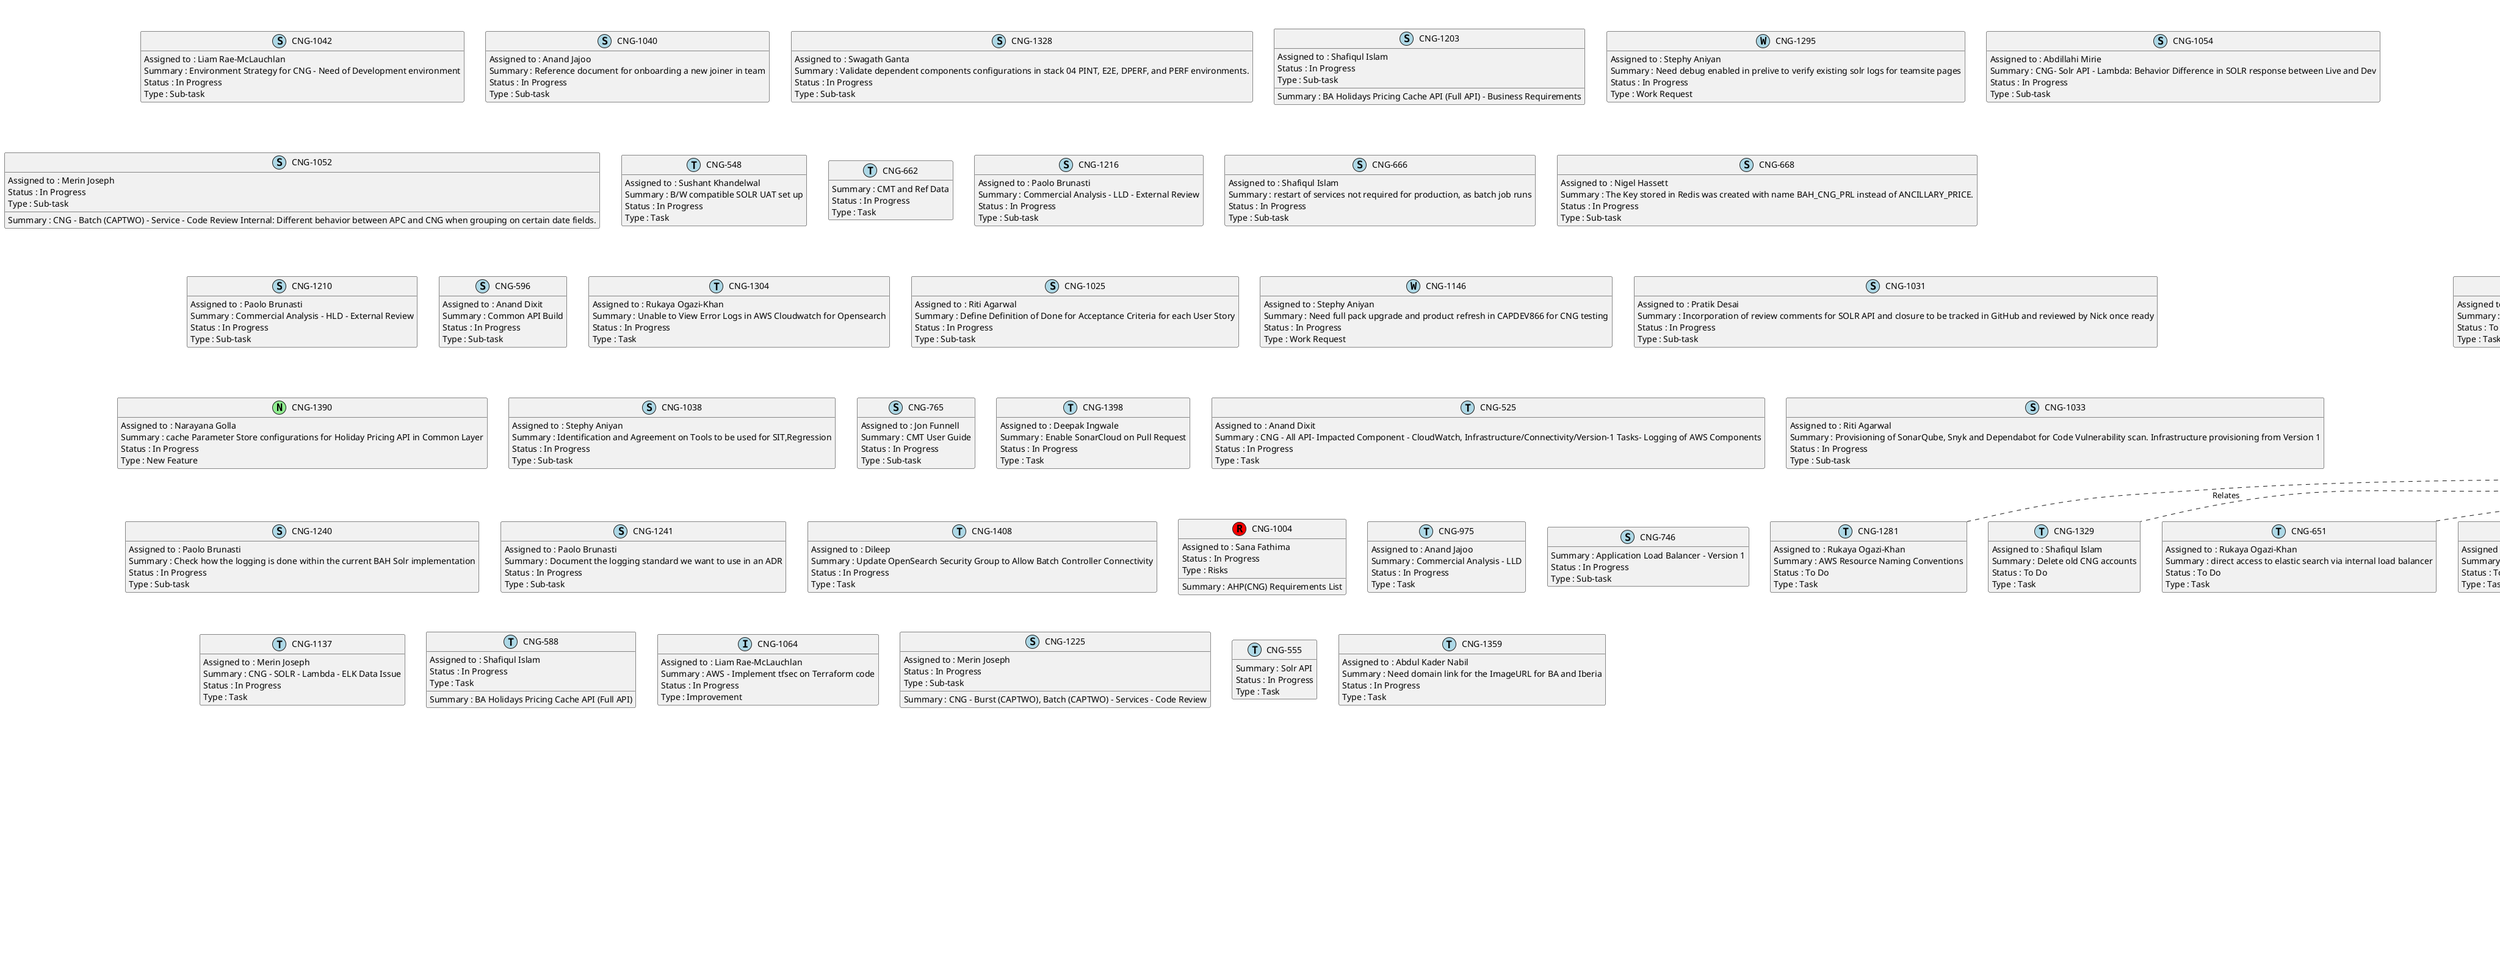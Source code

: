 @startuml
'https://plantuml.com/class-diagram

' GENERATE CLASS DIAGRAM ===========
' Generated at    : Fri May 03 10:09:59 CEST 2024

title Jira Tickets for Status In Progress
hide empty members

legend
Jira Ticket Status
----
(In Review (migrated)) : 1
(IN UAT) : 1
(To Do) : 31
(Done) : 42
(Dev Review) : 1
(In Progress) : 106
(Raised) : 4
(Design Review) : 2
----
Jira Ticket Types
----
(Risks) : 2
(Task) : 127
(Improvement) : 2
(Issue) : 1
(Work Request) : 2
(Bug) : 5
(Sub-task) : 47
(Story) : 1
(New Feature) : 1
end legend


' Tickets =======
class "CNG-1042" << (S,lightblue) >> {
  Assigned to : Liam Rae-McLauchlan
  Summary : Environment Strategy for CNG - Need of Development environment
  Status : In Progress
  Type : Sub-task
}

class "CNG-1163" << (T,lightblue) >> {
  Assigned to : Shafiqul Islam
  Summary : Raise Requests for ECP AWS Accounts 
  Status : To Do
  Type : Task
}

class "CNG-1285" << (T,lightblue) >> {
  Assigned to : BharathKum Sarangarajan
  Summary : Populate Secret Manager Values
  Status : In Progress
  Type : Task
}

class "CNG-1040" << (S,lightblue) >> {
  Assigned to : Anand Jajoo
  Summary : Reference document for onboarding a new joiner in team 
  Status : In Progress
  Type : Sub-task
}

class "CNG-1283" << (T,lightblue) >> {
  Assigned to : Narayana Golla
  Summary : Clean up Resources from Ingestion Pipeline Authentication PoC
  Status : In Progress
  Type : Task
}

class "CNG-1281" << (T,lightblue) >> {
  Assigned to : Rukaya Ogazi-Khan
  Summary : AWS Resource Naming Conventions
  Status : To Do
  Type : Task
}

class "CNG-814" << (S,lightblue) >> {
  Summary : Solr API - Environment Set Up & Configuration 
  Status : In Progress
  Type : Sub-task
}

class "CNG-1329" << (T,lightblue) >> {
  Assigned to : Shafiqul Islam
  Summary : Delete old CNG accounts
  Status : To Do
  Type : Task
}

class "CNG-1328" << (S,lightblue) >> {
  Assigned to : Swagath Ganta
  Summary : Validate dependent components configurations in stack 04 PINT, E2E, DPERF, and PERF environments.  
  Status : In Progress
  Type : Sub-task
}

class "CNG-818" << (T,lightblue) >> {
  Assigned to : BharathKum Sarangarajan
  Summary : SOLR Javabin Response Format - Analysis & Design
  Status : Done
  Type : Task
}

class "CNG-651" << (T,lightblue) >> {
  Assigned to : Rukaya Ogazi-Khan
  Summary : direct access to elastic search via internal load balancer
  Status : To Do
  Type : Task
}

class "CNG-1204" << (T,lightblue) >> {
  Assigned to : Paolo Brunasti
  Summary : Check Docker Image Source
  Status : Done
  Type : Task
}

class "CNG-893" << (T,lightblue) >> {
  Summary : CNG - CMT - Impacted Component - GUI Application -Upgrade 3rd Party Libraries
  Status : To Do
  Type : Task
}

class "CNG-892" << (T,lightblue) >> {
  Summary : Testing connectivity on prem to aws on 17-Jul-23 and 24-Jul-23
  Status : Done
  Type : Task
}

class "CNG-1205" << (T,lightblue) >> {
  Assigned to : Sivagami S
  Summary : POC for Open Search Ingestion pipeline
  Status : Done
  Type : Task
}

class "CNG-1326" << (B,red) >> {
  Summary : spring-core security vulnerabilities  CVE-2022-22950 and CVE-2022-22971 and others in BAHCMT
  Status : Raised
  Type : Bug
}

class "CNG-774" << (S,lightblue) >> {
  Assigned to : Shafiqul Islam
  Summary : Misc
  Status : Done
  Type : Sub-task
}

class "CNG-1203" << (S,lightblue) >> {
  Assigned to : Shafiqul Islam
  Summary : BA Holidays Pricing Cache API (Full API) - Business Requirements 
  Status : In Progress
  Type : Sub-task
}

class "CNG-773" << (T,lightblue) >> {
  Assigned to : Merin Joseph
  Summary : CNG - Batch (CAPTWO) - Impacted Component - LLD, Service -CR -Special Offers- Impact and Analysis 
  Status : In Progress
  Type : Task
}

class "CNG-894" << (T,lightblue) >> {
  Assigned to : Liam Rae-McLauchlan
  Summary : Upgrade to latest versions of ELK and Redis.
  Status : Done
  Type : Task
}

class "CNG-776" << (T,lightblue) >> {
  Assigned to : Rukaya Ogazi-Khan
  Summary : Change all references of Full API to BA Holidays Pricing Cache API
  Status : To Do
  Type : Task
}

class "CNG-1288" << (T,lightblue) >> {
  Assigned to : Rukaya Ogazi-Khan
  Summary : Mapping CAPTWO Stack04 AWS Envs to CNG AWS Envs
  Status : In Progress
  Type : Task
}

class "CNG-1200" << (T,lightblue) >> {
  Assigned to : Swagath Ganta
  Summary : Accept TGW attachment in shared accounts
  Status : Done
  Type : Task
}

class "CNG-1201" << (T,lightblue) >> {
  Assigned to : Rukaya Ogazi-Khan
  Summary : Create GitHub Workflows for app repo
  Status : In Progress
  Type : Task
}

class "CNG-533" << (T,lightblue) >> {
  Assigned to : Anand Dixit
  Summary : Burst and Batch Controller- CAP2-ASY04-42 release 
  Status : In Progress
  Type : Task
}

class "CNG-1044" << (S,lightblue) >> {
  Assigned to : Sushant Khandelwal
  Summary : AWS inspector warnings for CNG
  Status : In Progress
  Type : Sub-task
}

class "CNG-1295" << (W,lightblue) >> {
  Assigned to : Stephy Aniyan
  Summary : Need debug enabled in prelive to verify existing solr logs for teamsite pages
  Status : In Progress
  Type : Work Request
}

class "CNG-1054" << (S,lightblue) >> {
  Assigned to : Abdillahi Mirie
  Summary : CNG- Solr API - Lambda: Behavior Difference in SOLR response between Live and Dev 
  Status : In Progress
  Type : Sub-task
}

class "CNG-1175" << (T,lightblue) >> {
  Assigned to : Rukaya Ogazi-Khan
  Summary : East-West firewalls for CAPTWO Stack 4 DCE to CNG/AHP Project  and to DP DCE
  Status : In Progress
  Type : Task
}

class "CNG-1052" << (S,lightblue) >> {
  Assigned to : Merin Joseph
  Summary : CNG - Batch (CAPTWO) - Service - Code Review Internal: Different behavior between APC and CNG when grouping on certain date fields.
  Status : In Progress
  Type : Sub-task
}

class "CNG-1173" << (S,lightblue) >> {
  Summary : Solr API - BAU Support Requirements 
  Status : To Do
  Type : Sub-task
}

class "CNG-1290" << (T,lightblue) >> {
  Assigned to : Shafiqul Islam
  Summary : ECP AWS Accounts and Environments Setup - Dev
  Status : To Do
  Type : Task
}

class "CNG-824" << (T,lightblue) >> {
  Summary : CNG - SOLR API- Lambda - ST- XML Response Format 
  Status : In Progress
  Type : Task
}

class "CNG-428" << (S,lightgreen) >> {
  Assigned to : BharathKum Sarangarajan
  Summary : Lock-down incoming Internet traffic to akamai only by validating an encrypted akamai header
  Status : Done
  Type : Story
}

class "CNG-548" << (T,lightblue) >> {
  Assigned to : Sushant Khandelwal
  Summary : B/W compatible SOLR UAT set up
  Status : In Progress
  Type : Task
}

class "CNG-1219" << (T,lightblue) >> {
  Assigned to : Paolo Brunasti
  Summary : Share output of SonarCloud Report
  Status : Done
  Type : Task
}

class "CNG-662" << (T,lightblue) >> {
  Summary : CMT and Ref Data
  Status : In Progress
  Type : Task
}

class "CNG-1216" << (S,lightblue) >> {
  Assigned to : Paolo Brunasti
  Summary : Commercial Analysis - LLD - External Review
  Status : In Progress
  Type : Sub-task
}

class "CNG-785" << (T,lightblue) >> {
  Assigned to : BharathKum Sarangarajan
  Summary : Endpoint update in Akamai
  Status : In Progress
  Type : Task
}

class "CNG-1299" << (T,lightblue) >> {
  Assigned to : BharathKum Sarangarajan
  Summary : Enable On-prem connectivity to SOLR API via NLB
  Status : In Progress
  Type : Task
}

class "CNG-666" << (S,lightblue) >> {
  Assigned to : Shafiqul Islam
  Summary : restart of services not required for production, as batch job runs
  Status : In Progress
  Type : Sub-task
}

class "CNG-1330" << (T,lightblue) >> {
  Assigned to : Rukaya Ogazi-Khan
  Summary : Migrate code from old AWS account to GitHub before deleting account
  Status : To Do
  Type : Task
}

class "CNG-1176" << (T,lightblue) >> {
  Assigned to : Liam Rae-McLauchlan
  Summary : AWS Account Validation
  Status : Done
  Type : Task
}

class "CNG-668" << (S,lightblue) >> {
  Assigned to : Nigel Hassett
  Summary : The Key stored in Redis was created with name BAH_CNG_PRL instead of ANCILLARY_PRICE. 
  Status : In Progress
  Type : Sub-task
}

class "CNG-1210" << (S,lightblue) >> {
  Assigned to : Paolo Brunasti
  Summary : Commercial Analysis - HLD - External Review 
  Status : In Progress
  Type : Sub-task
}

class "CNG-1331" << (T,lightblue) >> {
  Assigned to : Rukaya Ogazi-Khan
  Summary : Confirm when old CNG AWS accounts can be deleted
  Status : To Do
  Type : Task
}

class "CNG-667" << (S,lightblue) >> {
  Summary : batch jobs need to be in place before loud live
  Status : In Progress
  Type : Sub-task
}

class "CNG-1260" << (T,lightblue) >> {
  Assigned to : Rukaya Ogazi-Khan
  Summary : Update Confluence page with Firewall Rules in Confluence 
  Status : In Progress
  Type : Task
}

class "CNG-1305" << (T,lightblue) >> {
  Assigned to : Rukaya Ogazi-Khan
  Summary : Mapping of AHP/CNG > Stack04 > DP CMT Environments
  Status : In Progress
  Type : Task
}

class "CNG-596" << (S,lightblue) >> {
  Assigned to : Anand Dixit
  Summary : Common API Build
  Status : In Progress
  Type : Sub-task
}

class "CNG-1304" << (T,lightblue) >> {
  Assigned to : Rukaya Ogazi-Khan
  Summary : Unable to View Error Logs in AWS Cloudwatch for Opensearch
  Status : In Progress
  Type : Task
}

class "CNG-1301" << (T,lightblue) >> {
  Assigned to : Rukaya Ogazi-Khan
  Summary : Create Vulnerability Report Infrastructure
  Status : To Do
  Type : Task
}

class "CNG-873" << (T,lightblue) >> {
  Assigned to : Paolo Brunasti
  Summary : Design Tracker 
  Status : In Progress
  Type : Task
}

class "CNG-993" << (R,red) >> {
  Assigned to : Sana Fathima
  Summary : LLD Baseline Date impacted due to House Keeping POC
  Status : To Do
  Type : Risks
}

class "CNG-630" << (T,lightblue) >> {
  Assigned to : Shafiqul Islam
  Summary : BA Cyber Security Requirements 
  Status : Done
  Type : Task
}

class "CNG-1300" << (T,lightblue) >> {
  Assigned to : Dileep
  Summary : Rename dev01 to sit01
  Status : In Progress
  Type : Task
}

class "CNG-1025" << (S,lightblue) >> {
  Assigned to : Riti Agarwal
  Summary : Define Definition of Done for Acceptance Criteria for each User Story
  Status : In Progress
  Type : Sub-task
}

class "CNG-874" << (T,lightblue) >> {
  Assigned to : Abdul Kader Nabil
  Summary : CNG - SOLR API- Impacted Component - LLD, Layers, Lambda - CR - b/w Solr ^ (boost) Logic
  Status : In Progress
  Type : Task
}

class "CNG-1146" << (W,lightblue) >> {
  Assigned to : Stephy Aniyan
  Summary : Need full pack upgrade and product refresh in CAPDEV866 for CNG testing
  Status : In Progress
  Type : Work Request
}

class "CNG-599" << (T,lightblue) >> {
  Assigned to : Abinaya Arumugasamy
  Summary : Full API data mapping review with Jon 
  Status : Done
  Type : Task
}

class "CNG-1385" << (T,lightblue) >> {
  Assigned to : Dileep
  Summary : Setup Environment for holiday pricing API
  Status : To Do
  Type : Task
}

class "CNG-635" << (T,lightblue) >> {
  Assigned to : Liam Rae-McLauchlan
  Summary : 'Hardened' rhel8 AMI 
  Status : Done
  Type : Task
}

class "CNG-1023" << (T,lightblue) >> {
  Assigned to : Riti Agarwal
  Summary : CNG-Ways of Working-Increment Zero- Agree and align on ways of working for CNG project
  Status : In Progress
  Type : Task
}

class "CNG-1031" << (S,lightblue) >> {
  Assigned to : Pratik Desai
  Summary : Incorporation of review comments for SOLR API and closure to be tracked in GitHub and reviewed by Nick once ready
  Status : In Progress
  Type : Sub-task
}

class "CNG-1273" << (T,lightblue) >> {
  Assigned to : Rukaya Ogazi-Khan
  Summary : Update Application User Persona 
  Status : Design Review
  Type : Task
}

class "CNG-1274" << (T,lightblue) >> {
  Assigned to : Rukaya Ogazi-Khan
  Summary : Standardisation of GitHub repo names
  Status : To Do
  Type : Task
}

class "CNG-1271" << (T,lightblue) >> {
  Assigned to : BharathKum Sarangarajan
  Summary : Complete code changes in evm-bahem and deploy in stack04 cloud and test end to end connectivity from cross account
  Status : To Do
  Type : Task
}

class "CNG-1272" << (T,lightblue) >> {
  Assigned to : BharathKum Sarangarajan
  Summary : Stubbing/logging to be taken care as per current CAPTWO framework
  Status : In Progress
  Type : Task
}

class "CNG-1151" << (T,lightblue) >> {
  Assigned to : BharathKum Sarangarajan
  Summary : Connect to Elastic/Open Search
  Status : In Progress
  Type : Task
}

class "CNG-1030" << (S,lightblue) >> {
  Assigned to : Pratik Desai
  Summary : Internal Code Review for SOLR API first and capture review comments in Git Hub
  Status : In Review (migrated)
  Type : Sub-task
}

class "CNG-1390" << (N,lightgreen) >> {
  Assigned to : Narayana Golla
  Summary : cache Parameter Store configurations for Holiday Pricing API in Common Layer
  Status : In Progress
  Type : New Feature
}

class "CNG-494" << (B,red) >> {
  Assigned to : Sulafa Malik
  Summary : CMT - unexpected handling of First and Last Travel dates when adding End Exec date
  Status : IN UAT
  Type : Bug
}

class "CNG-926" << (T,lightblue) >> {
  Summary : Solr - ^(boost) Logic - Design
  Status : Done
  Type : Task
}

class "CNG-807" << (T,lightblue) >> {
  Assigned to : Amreen Fathima
  Summary : CNG - SOLR API- Lambda - ST- JSON Response Format
  Status : In Progress
  Type : Task
}

class "CNG-1039" << (S,lightblue) >> {
  Assigned to : Stephy Aniyan
  Summary : Decide approach on Test Strategy for SOLR API and prepare Test Strategy document.
  Status : In Progress
  Type : Sub-task
}

class "CNG-760" << (T,lightblue) >> {
  Assigned to : Shafiqul Islam
  Summary : CNG - Housekeeping - Impacted Component - Infrastructure/Connectivity/Version-1 Tasks Housekeeping Connectivity
  Status : In Progress
  Type : Task
}

class "CNG-1315" << (T,lightblue) >> {
  Assigned to : BharathKum Sarangarajan
  Summary : Document how to authenticate to AWS Parameter store from locan and in ECS in Confluence 
  Status : To Do
  Type : Task
}

class "CNG-1038" << (S,lightblue) >> {
  Assigned to : Stephy Aniyan
  Summary : Identification and Agreement on Tools to be used for SIT,Regression
  Status : In Progress
  Type : Sub-task
}

class "CNG-1159" << (S,lightblue) >> {
  Summary : Solr API - Project Assurance
  Status : In Progress
  Type : Sub-task
}

class "CNG-765" << (S,lightblue) >> {
  Assigned to : Jon Funnell
  Summary : CMT User Guide
  Status : In Progress
  Type : Sub-task
}

class "CNG-1035" << (B,red) >> {
  Summary : multiple versions of bahcmt running within tomcat
  Status : Raised
  Type : Bug
}

class "CNG-1398" << (T,lightblue) >> {
  Assigned to : Deepak Ingwale
  Summary : Enable SonarCloud on Pull Request
  Status : In Progress
  Type : Task
}

class "CNG-525" << (T,lightblue) >> {
  Assigned to : Anand Dixit
  Summary : CNG - All API- Impacted Component - CloudWatch, Infrastructure/Connectivity/Version-1 Tasks- Logging of AWS Components
  Status : In Progress
  Type : Task
}

class "CNG-1154" << (T,lightblue) >> {
  Assigned to : Rukaya Ogazi-Khan
  Summary : firewall rules for ECP account  bahahpecpdev-dev (025700222871)
  Status : To Do
  Type : Task
}

class "CNG-1275" << (T,lightblue) >> {
  Assigned to : Rukaya Ogazi-Khan
  Summary : Revised Project HLD
  Status : In Progress
  Type : Task
}

class "CNG-1033" << (S,lightblue) >> {
  Assigned to : Riti Agarwal
  Summary : Provisioning of SonarQube, Snyk and Dependabot for Code Vulnerability scan. Infrastructure provisioning from Version 1
  Status : In Progress
  Type : Sub-task
}

class "CNG-767" << (S,lightblue) >> {
  Assigned to : Shafiqul Islam
  Summary : Version 1 CRs to be discussed
  Status : Done
  Type : Sub-task
}

class "CNG-645" << (T,lightblue) >> {
  Assigned to : Jayanth Vignesh
  Summary : CNG - SOLR API -  CR - SOLR javabin response format 
  Status : In Progress
  Type : Task
}

class "CNG-1155" << (T,lightblue) >> {
  Assigned to : Rukaya Ogazi-Khan
  Summary : Define ECP AWS Accounts 
  Status : In Progress
  Type : Task
}

class "CNG-1240" << (S,lightblue) >> {
  Assigned to : Paolo Brunasti
  Summary : Check how the logging is done within the current BAH Solr implementation
  Status : In Progress
  Type : Sub-task
}

class "CNG-1361" << (T,lightblue) >> {
  Summary : Full API CNG-590 Done/Archived 
  Status : In Progress
  Type : Task
}

class "CNG-1241" << (S,lightblue) >> {
  Assigned to : Paolo Brunasti
  Summary : Document the logging standard we want to use in an ADR
  Status : In Progress
  Type : Sub-task
}

class "CNG-1360" << (T,lightblue) >> {
  Assigned to : Dileep
  Summary : Rename ecp-dev to dev01
  Status : In Progress
  Type : Task
}

class "CNG-581" << (S,lightblue) >> {
  Assigned to : Abdul Kader Nabil
  Summary : Analysis of different Pax mix from the cache & age ranges in Full API
  Status : Done
  Type : Sub-task
}

class "CNG-1408" << (T,lightblue) >> {
  Assigned to : Dileep
  Summary : Update OpenSearch Security Group to Allow Batch Controller Connectivity
  Status : In Progress
  Type : Task
}

class "CNG-619" << (T,lightblue) >> {
  Assigned to : Abdul Kader Nabil
  Summary : Full API data mapping build activity 
  Status : Done
  Type : Task
}

class "CNG-1008" << (T,lightblue) >> {
  Summary : HouseKeeping AWS - POC
  Status : To Do
  Type : Task
}

class "CNG-1006" << (T,lightblue) >> {
  Assigned to : Liam Rae-McLauchlan
  Summary : AWS Account Definitions
  Status : Done
  Type : Task
}

class "CNG-1369" << (T,lightblue) >> {
  Assigned to : Deepak Ingwale
  Summary : Full API - Application Code Development  
  Status : In Progress
  Type : Task
}

class "CNG-1007" << (T,lightblue) >> {
  Summary : CNG - Batch Jobs -On Premise Database-ST-Scripts, Scheduler (Cron/Control-M)- Batch Jobs
  Status : To Do
  Type : Task
}

class "CNG-1004" << (R,red) >> {
  Assigned to : Sana Fathima
  Summary : AHP(CNG) Requirements List
  Status : In Progress
  Type : Risks
}

class "CNG-697" << (T,lightblue) >> {
  Assigned to : Shafiqul Islam
  Summary : API Consumers (Internal and External)
  Status : In Progress
  Type : Task
}

class "CNG-696" << (T,lightblue) >> {
  Assigned to : Shafiqul Islam
  Summary : Misc
  Status : In Progress
  Type : Task
}

class "CNG-732" << (S,lightblue) >> {
  Assigned to : Anand Dixit
  Summary : Loud Live Requirements 
  Status : In Progress
  Type : Sub-task
}

class "CNG-699" << (T,lightblue) >> {
  Assigned to : Shafiqul Islam
  Summary : Version 1 Deliverables - CR 05-Apr-2023
  Status : Done
  Type : Task
}

class "CNG-852" << (B,red) >> {
  Assigned to : Merin Joseph
  Summary : Search requests which have travel dates for 2024, not recognised in CMT after being uploaded from Bulk upload facility
  Status : Raised
  Type : Bug
}

class "CNG-1366" << (T,lightblue) >> {
  Assigned to : Deepak Ingwale
  Summary : Full API - Low Level Design
  Status : In Progress
  Type : Task
}

class "CNG-1363" << (T,lightblue) >> {
  Summary : Full API CNG-589 Done/Archived 
  Status : To Do
  Type : Task
}

class "CNG-733" << (T,lightblue) >> {
  Assigned to : Shafiqul Islam
  Summary : AWS Infrastructure
  Status : In Progress
  Type : Task
}

class "CNG-975" << (T,lightblue) >> {
  Assigned to : Anand Jajoo
  Summary : Commercial Analysis - LLD
  Status : In Progress
  Type : Task
}

class "CNG-1372" << (T,lightblue) >> {
  Assigned to : Narayana Golla
  Summary : Full API - Low-Level Design - Iberia Deeplinks
  Status : In Progress
  Type : Task
}

class "CNG-1131" << (T,lightblue) >> {
  Assigned to : BharathKum Sarangarajan
  Summary : Code review, revision & build activities 
  Status : Done
  Type : Task
}

class "CNG-1252" << (T,lightblue) >> {
  Assigned to : Deepak Ingwale
  Summary : Define new names for GitHub repositories following BA standards
  Status : In Progress
  Type : Task
}

class "CNG-590" << (S,lightblue) >> {
  Assigned to : Shafiqul Islam
  Summary : BA Holidays Pricing Cache API (Full API) - Build
  Status : To Do
  Type : Sub-task
}

class "CNG-1094" << (T,lightblue) >> {
  Assigned to : BharathKum Sarangarajan
  Summary : Revise LLD to make it more concise 
  Status : Done
  Type : Task
}

class "CNG-908" << (T,lightblue) >> {
  Assigned to : BharathKum Sarangarajan
  Summary : Cache Endpoint Access Configuration
  Status : In Progress
  Type : Task
}

class "CNG-901" << (T,lightblue) >> {
  Summary : Redis/Sentinel: Configure Load Balancer.  Rework of Redis
  Status : Done
  Type : Task
}

class "CNG-746" << (S,lightblue) >> {
  Summary : Application Load Balancer - Version 1 
  Status : In Progress
  Type : Sub-task
}

class "CNG-903" << (T,lightblue) >> {
  Summary : Implement NFRs
  Status : Done
  Type : Task
}

class "CNG-506" << (T,lightblue) >> {
  Summary : Firewall rule for access from browsers within BA network to sublive kibana instances in dev/reg/prelive CNG AWS accounts
  Status : To Do
  Type : Task
}

class "CNG-902" << (T,lightblue) >> {
  Assigned to : Rukaya Ogazi-Khan
  Summary : Cache Endpoint Access Configuration Automation
  Status : To Do
  Type : Task
}

class "CNG-1019" << (T,lightblue) >> {
  Summary : Full API - IAG Code Review 
  Status : Done
  Type : Task
}

class "CNG-1139" << (T,lightblue) >> {
  Assigned to : Amreen Fathima
  Summary : Recommend performance test scenarios 
  Status : In Progress
  Type : Task
}

class "CNG-1015" << (T,lightblue) >> {
  Assigned to : Sushant Khandelwal
  Summary : SOLR API - Internal Consumers Env Set Up - Content Proxy Or Global Cloud Connect
  Status : In Progress
  Type : Task
}

class "CNG-1379" << (T,lightblue) >> {
  Assigned to : Merin Joseph
  Summary : Replicate OpenSearch data from sit01 to dev01
  Status : In Progress
  Type : Task
}

class "CNG-740" << (T,lightblue) >> {
  Assigned to : Shafiqul Islam
  Summary : AHP Support Model
  Status : To Do
  Type : Task
}

class "CNG-1137" << (T,lightblue) >> {
  Assigned to : Merin Joseph
  Summary : CNG - SOLR - Lambda - ELK Data Issue
  Status : In Progress
  Type : Task
}

class "CNG-589" << (S,lightblue) >> {
  Assigned to : Shafiqul Islam
  Summary : BA Holidays Pricing Cache API (Full API) - Design
  Status : In Progress
  Type : Sub-task
}

class "CNG-985" << (T,lightblue) >> {
  Assigned to : Liam Rae-McLauchlan
  Summary : Upgrade to latest Redis/ELK stack when re-vending accounts 
  Status : Done
  Type : Task
}

class "CNG-622" << (T,lightblue) >> {
  Assigned to : Anand Dixit
  Summary : Full API build- Request validations for all prepositions
  Status : Done
  Type : Task
}

class "CNG-1410" << (T,lightblue) >> {
  Assigned to : Deepak Ingwale
  Summary : Temporary UAT environment in dev account
  Status : In Progress
  Type : Task
}

class "CNG-588" << (T,lightblue) >> {
  Assigned to : Shafiqul Islam
  Summary : BA Holidays Pricing Cache API (Full API)
  Status : In Progress
  Type : Task
}

class "CNG-1256" << (T,lightblue) >> {
  Assigned to : Rukaya Ogazi-Khan
  Summary : Update Confluence with Network diagram and details 
  Status : In Progress
  Type : Task
}

class "CNG-1253" << (T,lightblue) >> {
  Summary : AWS CAPTWO Account Connectivity to AWS OpenSearch Account - All Environments 
  Status : In Progress
  Type : Task
}

class "CNG-1254" << (T,lightblue) >> {
  Assigned to : Dileep
  Summary : AWS CAPTWO Account Connectivity to AWS OpenSearch Account - Dev Environment  
  Status : In Progress
  Type : Task
}

class "CNG-1064" << (I,lightblue) >> {
  Assigned to : Liam Rae-McLauchlan
  Summary : AWS - Implement tfsec on Terraform code
  Status : In Progress
  Type : Improvement
}

class "CNG-1185" << (T,lightblue) >> {
  Assigned to : Rukaya Ogazi-Khan
  Summary : AWS Support Requirements
  Status : To Do
  Type : Task
}

class "CNG-1186" << (T,lightblue) >> {
  Assigned to : Shafiqul Islam
  Summary : End to End Support Model
  Status : In Progress
  Type : Task
}

class "CNG-1184" << (T,lightblue) >> {
  Assigned to : Rukaya Ogazi-Khan
  Summary : Create Secret manager in ECP account
  Status : In Progress
  Type : Task
}

class "CNG-1060" << (T,lightblue) >> {
  Assigned to : Rukaya Ogazi-Khan
  Summary : CNG-Commercial Analysis -POC Dependency
  Status : To Do
  Type : Task
}

class "CNG-1181" << (T,lightblue) >> {
  Assigned to : Dileep
  Summary : AWS Account 247992592744 to be terminated
  Status : Done
  Type : Task
}

class "CNG-680" << (S,lightblue) >> {
  Summary : CMT and Ref Data SIT
  Status : In Progress
  Type : Sub-task
}

class "CNG-1061" << (I,lightblue) >> {
  Assigned to : Liam Rae-McLauchlan
  Summary : AWS - Terraform (ELK) - Improve ALB + ASG attachements
  Status : Done
  Type : Improvement
}

class "CNG-681" << (S,lightblue) >> {
  Assigned to : Sulafa Malik
  Summary : CMT and Ref Data UAT
  Status : In Progress
  Type : Sub-task
}

class "CNG-1180" << (T,lightblue) >> {
  Assigned to : Rukaya Ogazi-Khan
  Summary : Create param store in ECP account
  Status : In Progress
  Type : Task
}

class "CNG-834" << (B,red) >> {
  Summary : CNG - CMT - Impacted Component - GUI Application -CMT security vulnerability in spring libraries
  Status : Raised
  Type : Bug
}

class "CNG-716" << (T,lightblue) >> {
  Assigned to : Shafiqul Islam
  Summary : Special Offers
  Status : Done
  Type : Task
}

class "CNG-717" << (S,lightblue) >> {
  Assigned to : Shafiqul Islam
  Summary : Special Offers - Design
  Status : Done
  Type : Sub-task
}

class "CNG-959" << (T,lightblue) >> {
  Summary : Full API - AWS Parameter Store - Build
  Status : Done
  Type : Task
}

class "CNG-1107" << (T,lightblue) >> {
  Assigned to : Paolo Brunasti
  Summary : Solr API - External LLD review 
  Status : Design Review
  Type : Task
}

class "CNG-1229" << (I,orange) >> {
  Assigned to : Dileep
  Summary : CNG - All API - Data Ingestion Pipeline - OpenSearch Dashboard availability
  Status : In Progress
  Type : Issue
}

class "CNG-1227" << (S,lightblue) >> {
  Assigned to : Rukaya Ogazi-Khan
  Summary : CNG - Burst (CAPTWO), Batch (CAPTWO) - Services - Establish connectivity between AWS CAPTWO stack04 to OpenSearch.
  Status : Done
  Type : Sub-task
}

class "CNG-795" << (T,lightblue) >> {
  Assigned to : Shafiqul Islam
  Summary : CNG Working Group/General Actions
  Status : In Progress
  Type : Task
}

class "CNG-1225" << (S,lightblue) >> {
  Assigned to : Merin Joseph
  Summary : CNG - Burst (CAPTWO), Batch (CAPTWO) - Services - Code Review
  Status : In Progress
  Type : Sub-task
}

class "CNG-1068" << (T,lightblue) >> {
  Assigned to : Liam Rae-McLauchlan
  Summary : SPIKE - Investigate Opensearch to replace ElasticSearch
  Status : Done
  Type : Task
}

class "CNG-710" << (S,lightblue) >> {
  Assigned to : Shafiqul Islam
  Summary : Commercial Analysis - Design
  Status : To Do
  Type : Sub-task
}

class "CNG-556" << (S,lightblue) >> {
  Assigned to : Shafiqul Islam
  Summary : Solr API - Analysis & Design
  Status : Dev Review
  Type : Sub-task
}

class "CNG-555" << (T,lightblue) >> {
  Summary : Solr API
  Status : In Progress
  Type : Task
}

class "CNG-1069" << (T,lightblue) >> {
  Assigned to : Liam Rae-McLauchlan
  Summary : SPIKE - Investigate use of Elasticache for Redis
  Status : Done
  Type : Task
}

class "CNG-558" << (S,lightblue) >> {
  Summary : Solr API - SIT
  Status : To Do
  Type : Sub-task
}

class "CNG-833" << (T,lightblue) >> {
  Assigned to : Shafiqul Islam
  Summary : Version 1 Scope & Deliverables - Phase 2
  Status : Done
  Type : Task
}

class "CNG-679" << (S,lightblue) >> {
  Summary : CMT and Ref Data Build & Package
  Status : In Progress
  Type : Sub-task
}

class "CNG-557" << (S,lightblue) >> {
  Assigned to : Shafiqul Islam
  Summary : Solr API - Build
  Status : In Progress
  Type : Sub-task
}

class "CNG-1067" << (T,lightblue) >> {
  Assigned to : Liam Rae-McLauchlan
  Summary : P.O.C - Deploy AWS Infra to ECP-DEV account
  Status : Done
  Type : Task
}

class "CNG-1075" << (T,lightblue) >> {
  Assigned to : Rukaya Ogazi-Khan
  Summary : AWS - Create a forecast for OPEX for all AWS Environments
  Status : In Progress
  Type : Task
}

class "CNG-1196" << (T,lightblue) >> {
  Assigned to : Rukaya Ogazi-Khan
  Summary : Modify pipeline config to add routing based on proposition
  Status : In Progress
  Type : Task
}

class "CNG-1230" << (T,lightblue) >> {
  Assigned to : Shafiqul Islam
  Summary : Synk Requirements for the AHP/CNG Project 
  Status : In Progress
  Type : Task
}

class "CNG-1197" << (T,lightblue) >> {
  Assigned to : Sulafa Malik
  Summary : CNG - CMT - Test Case Review
  Status : Done
  Type : Task
}

class "CNG-1195" << (T,lightblue) >> {
  Assigned to : Rukaya Ogazi-Khan
  Summary : Docker image creation for CNG App
  Status : In Progress
  Type : Task
}

class "CNG-1071" << (T,lightblue) >> {
  Assigned to : Liam Rae-McLauchlan
  Summary : Rebuild Redis EC2 instances using ECP base AMIs
  Status : Done
  Type : Task
}

class "CNG-1072" << (T,lightblue) >> {
  Assigned to : Liam Rae-McLauchlan
  Summary : Rebuild Elasticsearch AMIs to be ECP Compliant
  Status : Done
  Type : Task
}

class "CNG-1190" << (T,lightblue) >> {
  Assigned to : Shafiqul Islam
  Summary : CR - manual updates to reference data table HOTEL_BRAND_CHAIN_INFO
  Status : To Do
  Type : Task
}

class "CNG-1070" << (T,lightblue) >> {
  Assigned to : Liam Rae-McLauchlan
  Summary : Routing and Networking for ECP Dev
  Status : Done
  Type : Task
}

class "CNG-725" << (S,lightblue) >> {
  Assigned to : Merin Joseph
  Summary : CNG - Housekeeping, Batch Jobs - Impacted Component - On Premise Database, Scripts, Scheduler (Cron/Control-M) - House Keeping Build - On Prem
  Status : In Progress
  Type : Sub-task
}

class "CNG-724" << (S,lightblue) >> {
  Summary : CNG - Housekeeping - Impacted Component -  LLD -House Keeping Design
  Status : In Progress
  Type : Sub-task
}

class "CNG-603" << (T,lightblue) >> {
  Assigned to : Abdul Kader Nabil
  Summary : Full API - Sonarlint coding standards 
  Status : Done
  Type : Task
}

class "CNG-727" << (S,lightblue) >> {
  Summary : CNG - Housekeeping, Batch Jobs - Impacted Component - On Premise Database, Scripts, Scheduler (Cron/Control-M) - House Keeping Unit Testing - On Prem
  Status : In Progress
  Type : Sub-task
}

class "CNG-1237" << (T,lightblue) >> {
  Assigned to : Rukaya Ogazi-Khan
  Summary : GitHub Application Pipelines
  Status : In Progress
  Type : Task
}

class "CNG-562" << (T,lightblue) >> {
  Assigned to : Sushant Khandelwal
  Summary : CNG - All API - Infrastructure - Build - AWS Inspector Scan Infra vulnerabilities
  Status : Done
  Type : Task
}

class "CNG-1359" << (T,lightblue) >> {
  Assigned to : Abdul Kader Nabil
  Summary : Need domain link for the ImageURL for BA and Iberia
  Status : In Progress
  Type : Task
}

class "CNG-961" << (S,lightblue) >> {
  Assigned to : Anand Jajoo
  Summary : Commercial Analysis - POC
  Status : In Progress
  Type : Sub-task
}

class "CNG-1235" << (T,lightblue) >> {
  Assigned to : Paolo Brunasti
  Summary : Define Logging standards for Solr and BAHCPA
  Status : In Progress
  Type : Task
}

class "CNG-1236" << (T,lightblue) >> {
  Summary : AWS Infra CNG-733 Done/Archived Jiras
  Status : In Progress
  Type : Task
}

class "CNG-688" << (S,lightblue) >> {
  Summary : Burst & Batch Controller Release Activities
  Status : To Do
  Type : Sub-task
}

class "CNG-1233" << (T,lightblue) >> {
  Assigned to : Shafiqul Islam
  Summary : ECP AWS Accounts and Environments Setup
  Status : In Progress
  Type : Task
}

class "CNG-1234" << (T,lightblue) >> {
  Assigned to : Nigel Hassett
  Summary : Approve ECP AWS Accounts and Environments Definition Approach 
  Status : To Do
  Type : Task
}

class "CNG-1231" << (T,lightblue) >> {
  Assigned to : BharathKum Sarangarajan
  Summary : Add System Variable for the Environment name in Container 
  Status : In Progress
  Type : Task
}

class "CNG-1198" << (T,lightblue) >> {
  Assigned to : Rukaya Ogazi-Khan
  Summary : Provision multiple environments in ECP dev account
  Status : In Progress
  Type : Task
}



' Links =======
"CNG-773" <.. "CNG-717" : Dependent
"CNG-773" <.. "CNG-716" : Dependent
"CNG-1201" <.. "CNG-733" : Approval
"CNG-533" <.. "CNG-732" : Dependent
"CNG-533" <.. "CNG-688" : Relates
"CNG-785" <.. "CNG-814" : Dependent
"CNG-760" <.. "CNG-1008" : Dependent
"CNG-589" <.. "CNG-1363" : Relates
"CNG-795" <.. "CNG-892" : Relates
"CNG-557" <.. "CNG-558" : Dependent
"CNG-733" <.. "CNG-1360" : Automates
"CNG-733" <.. "CNG-1385" : Automates
"CNG-733" <.. "CNG-1410" : Automates
"CNG-733" <.. "CNG-776" : Relates
"CNG-733" <.. "CNG-1060" : Relates
"CNG-733" <.. "CNG-1154" : Relates
"CNG-733" <.. "CNG-651" : Relates
"CNG-733" <.. "CNG-506" : Relates
"CNG-733" <.. "CNG-1281" : Relates
"CNG-733" <.. "CNG-1299" : Relates
"CNG-733" <.. "CNG-1300" : Relates
"CNG-733" <.. "CNG-1301" : Relates
"CNG-733" <.. "CNG-1330" : Relates
"CNG-733" <.. "CNG-1331" : Relates
"CNG-733" <.. "CNG-1329" : Relates
"CNG-725" <.. "CNG-727" : Dependent
"CNG-724" <.. "CNG-993" : Automates
"CNG-727" <.. "CNG-760" : Dependent
"CNG-961" <.. "CNG-1060" : Approval
"CNG-1075" <.. "CNG-733" : Relates
"CNG-1285" <.. "CNG-1290" : Dependent
"CNG-1283" <.. "CNG-1205" : End To Start
"CNG-1288" <.. "CNG-733" : Dependent
"CNG-1044" <.. "CNG-557" : Dependent
"CNG-1260" <.. "CNG-1254" : Dependent
"CNG-1023" <.. "CNG-1131" : Approval
"CNG-1023" <.. "CNG-1094" : Relates
"CNG-1272" <.. "CNG-1205" : Dependent
"CNG-1252" <.. "CNG-1274" : Cloners
"CNG-1015" <.. "CNG-814" : Relates
"CNG-1256" <.. "CNG-1254" : Dependent
"CNG-1253" <.. "CNG-733" : Dependent
"CNG-1254" <.. "CNG-1253" : Dependent
"CNG-1254" <.. "CNG-1271" : Dependent
"CNG-1230" <.. "CNG-1204" : Dependent
"CNG-1237" <.. "CNG-733" : Dependent
"CNG-1235" <.. "CNG-873" : Relates
"CNG-1235" <.. "CNG-1185" : Relates
"CNG-1236" <.. "CNG-733" : Relates
"CNG-1236" <.. "CNG-1181" : Relates
"CNG-1236" <.. "CNG-1176" : Relates
"CNG-1236" <.. "CNG-833" : Relates
"CNG-1236" <.. "CNG-699" : Relates
"CNG-1236" <.. "CNG-985" : Relates
"CNG-1236" <.. "CNG-774" : Relates
"CNG-1236" <.. "CNG-894" : Relates
"CNG-1236" <.. "CNG-903" : Relates
"CNG-1236" <.. "CNG-635" : Relates
"CNG-1236" <.. "CNG-901" : Relates
"CNG-1236" <.. "CNG-1006" : Relates
"CNG-1236" <.. "CNG-1072" : Relates
"CNG-1236" <.. "CNG-1071" : Relates
"CNG-1236" <.. "CNG-1070" : Relates
"CNG-1236" <.. "CNG-1069" : Relates
"CNG-1236" <.. "CNG-1068" : Relates
"CNG-1236" <.. "CNG-1067" : Relates
"CNG-1236" <.. "CNG-767" : Relates
"CNG-1236" <.. "CNG-1061" : Relates
"CNG-1236" <.. "CNG-1200" : Relates
"CNG-1236" <.. "CNG-1227" : Relates
"CNG-1236" <.. "CNG-1219" : Relates
"CNG-1236" <.. "CNG-562" : Relates
"CNG-1233" <.. "CNG-733" : Dependent
"CNG-1231" <.. "CNG-1290" : Dependent
"CNG-667" <.. "CNG-1007" : Relates
"CNG-873" <.. "CNG-1107" : Relates
"CNG-873" <.. "CNG-1204" : Relates
"CNG-873" <.. "CNG-961" : Relates
"CNG-873" <.. "CNG-710" : Relates
"CNG-873" <.. "CNG-1230" : Relates
"CNG-873" <.. "CNG-557" : Relates
"CNG-873" <.. "CNG-1273" : Relates
"CNG-873" <.. "CNG-1274" : Relates
"CNG-873" <.. "CNG-1275" : Relates
"CNG-873" <.. "CNG-1305" : Relates
"CNG-873" <.. "CNG-1315" : Relates
"CNG-873" <.. "CNG-1229" : Relates
"CNG-873" <.. "CNG-1379" : Relates
"CNG-874" <.. "CNG-926" : Dependent
"CNG-645" <.. "CNG-818" : Dependent
"CNG-696" <.. "CNG-697" : Relates
"CNG-696" <.. "CNG-630" : Relates
"CNG-696" <.. "CNG-740" : Relates
"CNG-680" <.. "CNG-1197" : Relates
"CNG-681" <.. "CNG-494" : Relates
"CNG-679" <.. "CNG-893" : Relates
"CNG-679" <.. "CNG-852" : Relates
"CNG-679" <.. "CNG-834" : Relates
"CNG-679" <.. "CNG-1190" : Relates
"CNG-679" <.. "CNG-1035" : Relates
"CNG-679" <.. "CNG-1326" : Relates
"CNG-824" <.. "CNG-558" : Dependent
"CNG-807" <.. "CNG-558" : Dependent
"CNG-908" <.. "CNG-902" : Dependent
"CNG-908" <.. "CNG-556" : Dependent
"CNG-908" <.. "CNG-428" : Relates
"CNG-908" <.. "CNG-785" : Relates
"CNG-1186" <.. "CNG-1173" : Dependent
"CNG-1184" <.. "CNG-1290" : Dependent
"CNG-1180" <.. "CNG-1290" : Dependent
"CNG-1196" <.. "CNG-733" : Approval
"CNG-1195" <.. "CNG-733" : Approval
"CNG-1198" <.. "CNG-733" : Approval
"CNG-1175" <.. "CNG-733" : Relates
"CNG-1151" <.. "CNG-1205" : Blocks
"CNG-1151" <.. "CNG-1227" : Blocks
"CNG-1151" <.. "CNG-1030" : Relates
"CNG-1159" <.. "CNG-630" : Relates
"CNG-1155" <.. "CNG-1163" : Dependent
"CNG-1155" <.. "CNG-1198" : Dependent
"CNG-1155" <.. "CNG-1233" : Dependent
"CNG-1155" <.. "CNG-1234" : Dependent
"CNG-1361" <.. "CNG-590" : Relates
"CNG-1361" <.. "CNG-1019" : Relates
"CNG-1361" <.. "CNG-959" : Relates
"CNG-1361" <.. "CNG-622" : Relates
"CNG-1361" <.. "CNG-619" : Relates
"CNG-1361" <.. "CNG-603" : Relates
"CNG-1361" <.. "CNG-581" : Relates
"CNG-1361" <.. "CNG-599" : Relates
"CNG-1369" <.. "CNG-590" : Dependent
"CNG-1366" <.. "CNG-589" : Dependent
"CNG-1372" <.. "CNG-589" : Dependent
"CNG-1139" <.. "CNG-1039" : Relates


@enduml

